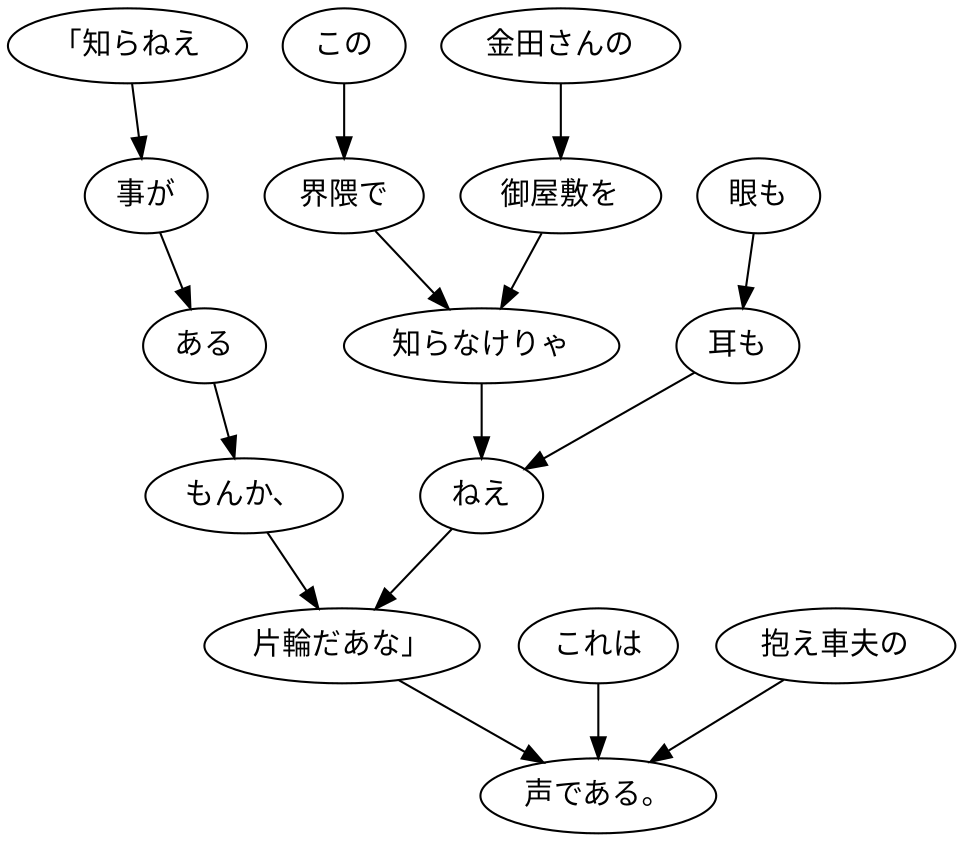 digraph graph1825 {
	node0 [label="「知らねえ"];
	node1 [label="事が"];
	node2 [label="ある"];
	node3 [label="もんか、"];
	node4 [label="この"];
	node5 [label="界隈で"];
	node6 [label="金田さんの"];
	node7 [label="御屋敷を"];
	node8 [label="知らなけりゃ"];
	node9 [label="眼も"];
	node10 [label="耳も"];
	node11 [label="ねえ"];
	node12 [label="片輪だあな」"];
	node13 [label="これは"];
	node14 [label="抱え車夫の"];
	node15 [label="声である。"];
	node0 -> node1;
	node1 -> node2;
	node2 -> node3;
	node3 -> node12;
	node4 -> node5;
	node5 -> node8;
	node6 -> node7;
	node7 -> node8;
	node8 -> node11;
	node9 -> node10;
	node10 -> node11;
	node11 -> node12;
	node12 -> node15;
	node13 -> node15;
	node14 -> node15;
}
